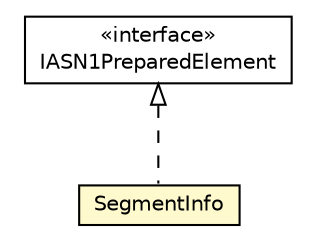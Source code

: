 #!/usr/local/bin/dot
#
# Class diagram 
# Generated by UMLGraph version R5_6-24-gf6e263 (http://www.umlgraph.org/)
#

digraph G {
	edge [fontname="Helvetica",fontsize=10,labelfontname="Helvetica",labelfontsize=10];
	node [fontname="Helvetica",fontsize=10,shape=plaintext];
	nodesep=0.25;
	ranksep=0.5;
	// org.universAAL.lddi.lib.ieeex73std.org.bn.coders.IASN1PreparedElement
	c293977 [label=<<table title="org.universAAL.lddi.lib.ieeex73std.org.bn.coders.IASN1PreparedElement" border="0" cellborder="1" cellspacing="0" cellpadding="2" port="p" href="../../org/bn/coders/IASN1PreparedElement.html">
		<tr><td><table border="0" cellspacing="0" cellpadding="1">
<tr><td align="center" balign="center"> &#171;interface&#187; </td></tr>
<tr><td align="center" balign="center"> IASN1PreparedElement </td></tr>
		</table></td></tr>
		</table>>, URL="../../org/bn/coders/IASN1PreparedElement.html", fontname="Helvetica", fontcolor="black", fontsize=10.0];
	// org.universAAL.lddi.lib.ieeex73std.x73.p20601.SegmentInfo
	c294063 [label=<<table title="org.universAAL.lddi.lib.ieeex73std.x73.p20601.SegmentInfo" border="0" cellborder="1" cellspacing="0" cellpadding="2" port="p" bgcolor="lemonChiffon" href="./SegmentInfo.html">
		<tr><td><table border="0" cellspacing="0" cellpadding="1">
<tr><td align="center" balign="center"> SegmentInfo </td></tr>
		</table></td></tr>
		</table>>, URL="./SegmentInfo.html", fontname="Helvetica", fontcolor="black", fontsize=10.0];
	//org.universAAL.lddi.lib.ieeex73std.x73.p20601.SegmentInfo implements org.universAAL.lddi.lib.ieeex73std.org.bn.coders.IASN1PreparedElement
	c293977:p -> c294063:p [dir=back,arrowtail=empty,style=dashed];
}

